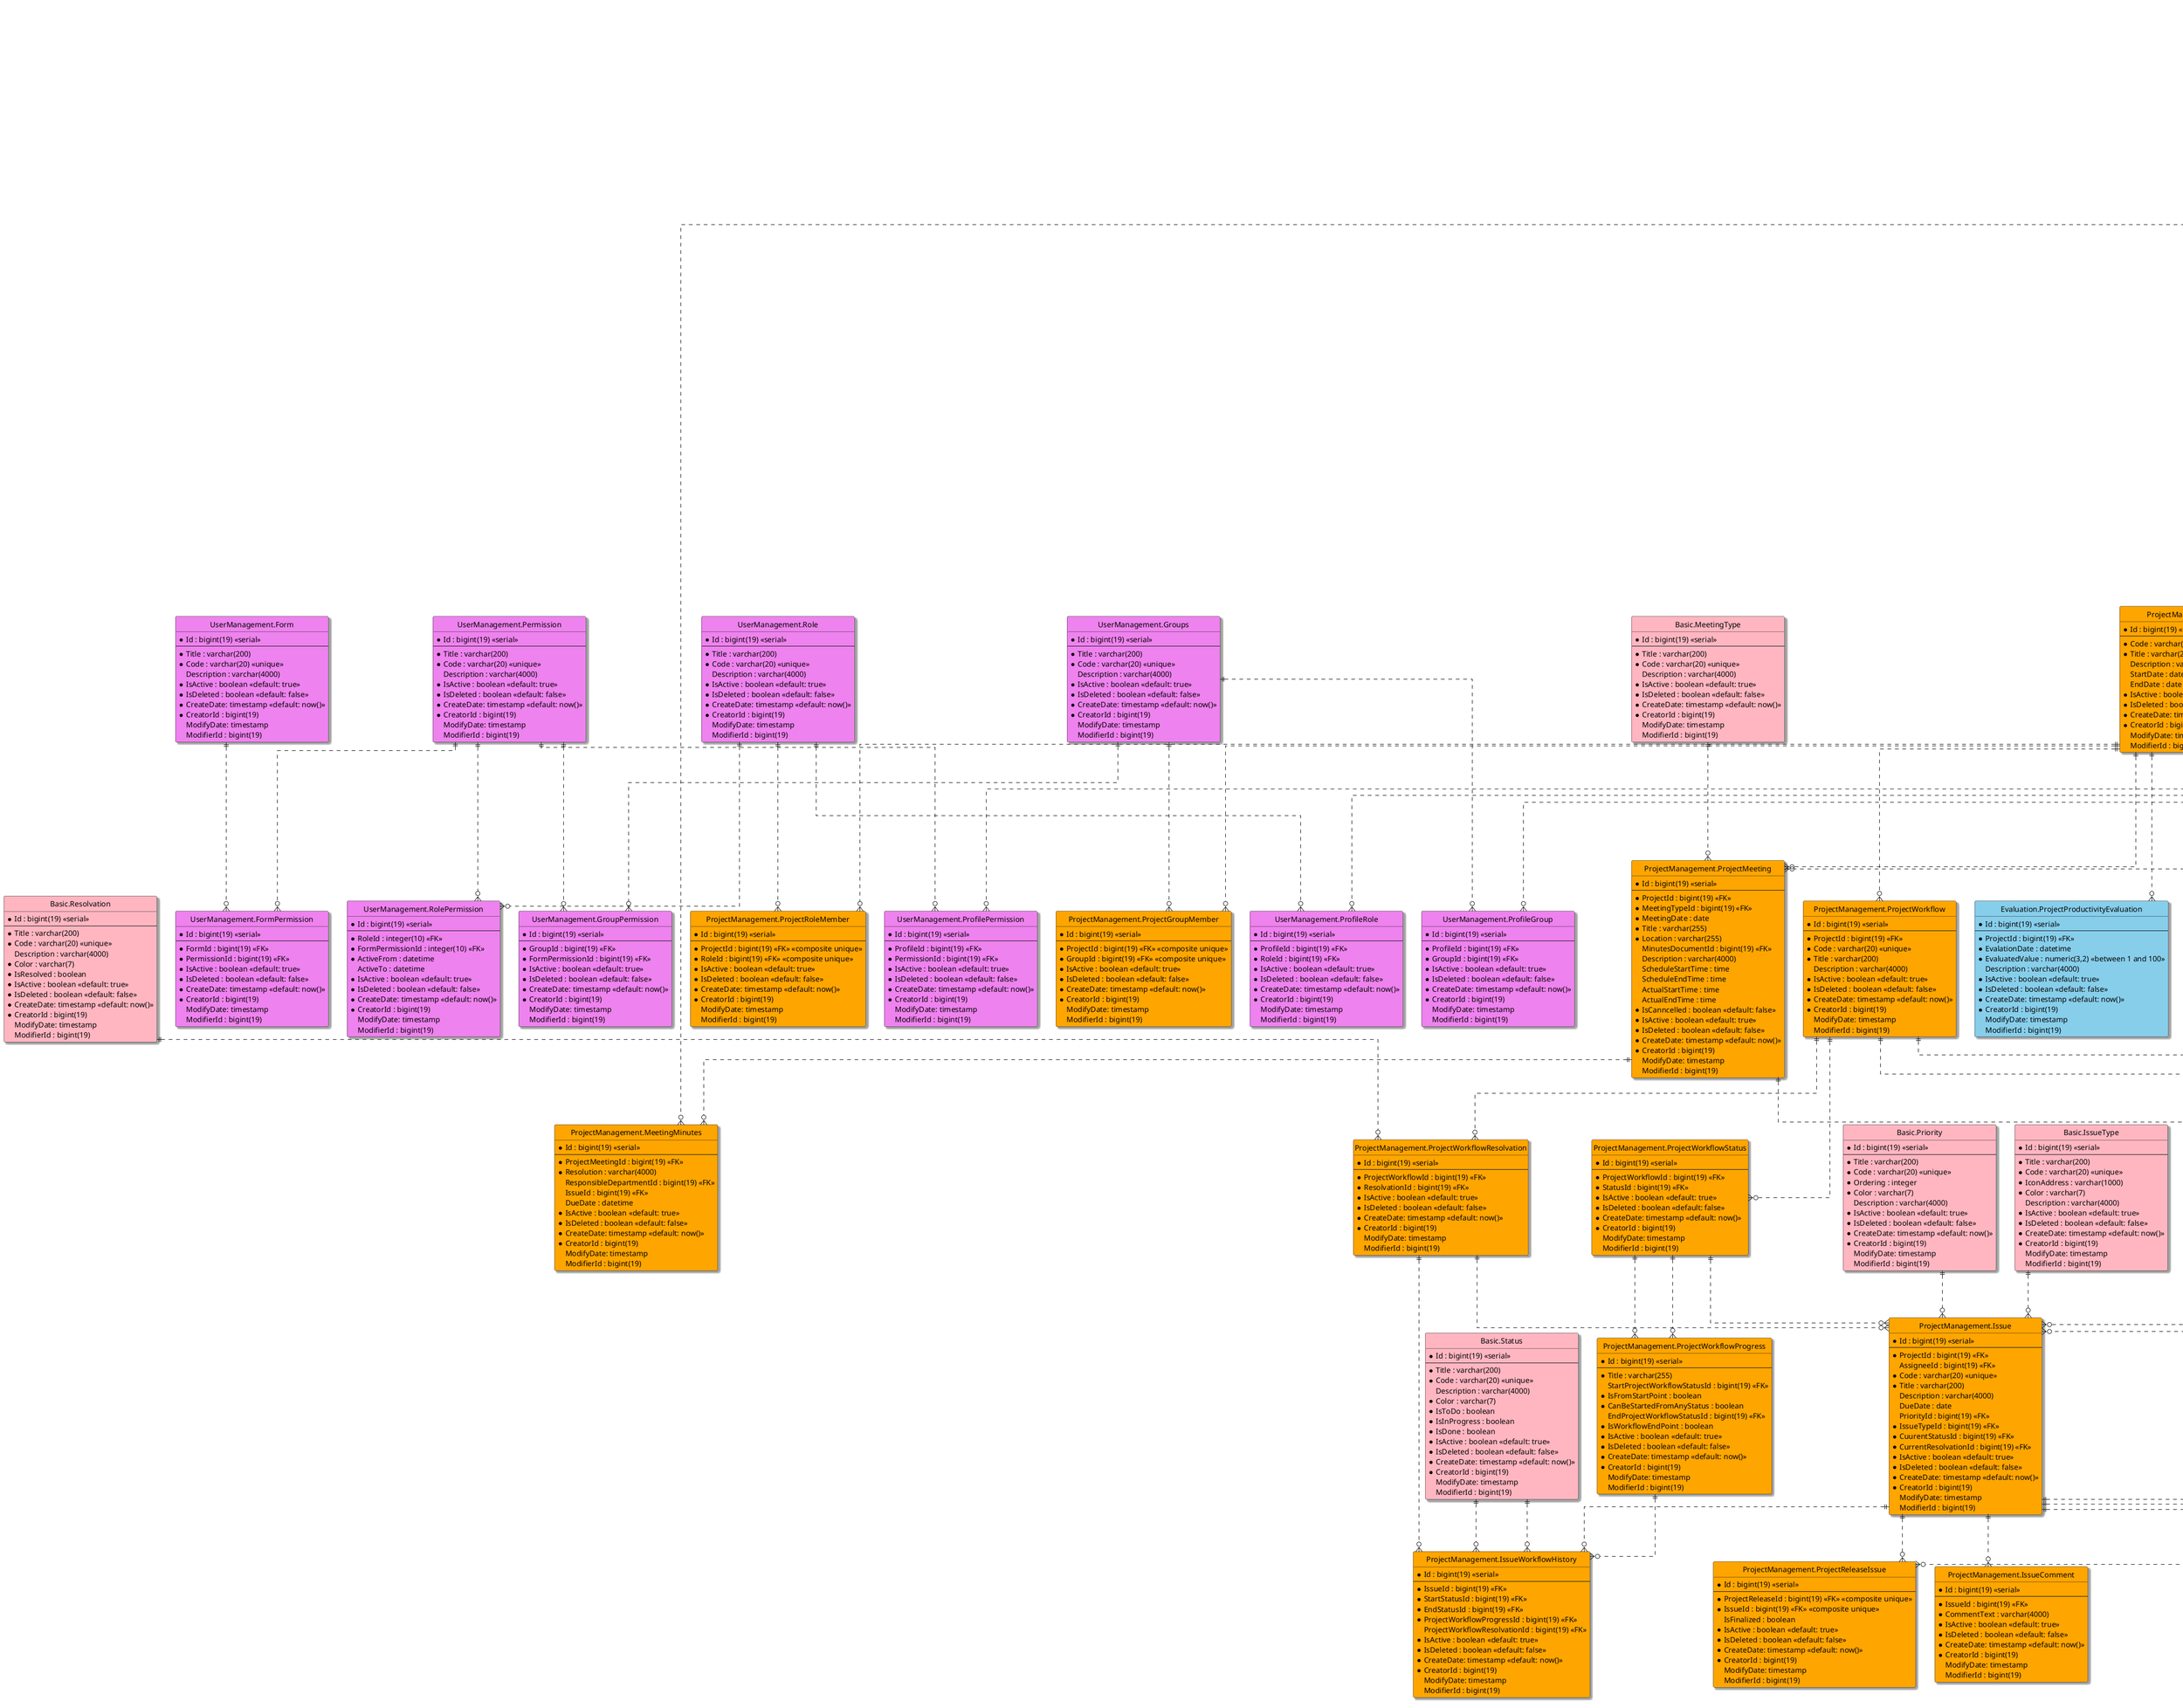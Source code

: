 @startuml
hide circle
skinparam classBackgroundColor #Business
skinparam linetype ortho
skinparam Shadowing True
skinparam TitleFontSize 72pt

title Horizon Research Project (HRP) \n Entity Relationship Diagram \n Version 25.6.10

entity "Basic.EducationLevel" as educationLevel #LightPink{
  *Id : bigint(19) <<serial>>
  --
  *Title : varchar(200)
  *Code : varchar(20) <<unique>>
  Description : varchar(4000)
  *IsActive : boolean <<default: true>>
  *IsDeleted : boolean <<default: false>>
  *CreateDate: timestamp <<default: now()>>
  *CreatorId : bigint(19)
  ModifyDate: timestamp
  ModifierId : bigint(19)
}

entity "Basic.Priority" as priority #LightPink{
  *Id : bigint(19) <<serial>>
  --
  *Title : varchar(200)
  *Code : varchar(20) <<unique>>
  *Ordering : integer
  *Color : varchar(7)
  Description : varchar(4000)
  *IsActive : boolean <<default: true>>
  *IsDeleted : boolean <<default: false>>
  *CreateDate: timestamp <<default: now()>>
  *CreatorId : bigint(19)
  ModifyDate: timestamp
  ModifierId : bigint(19)
}

entity "Basic.IssueType" as issueType #LightPink{
  *Id : bigint(19) <<serial>>
  --
  *Title : varchar(200)
  *Code : varchar(20) <<unique>>
  *IconAddress : varchar(1000)
  *Color : varchar(7)
  Description : varchar(4000)
  *IsActive : boolean <<default: true>>
  *IsDeleted : boolean <<default: false>>
  *CreateDate: timestamp <<default: now()>>
  *CreatorId : bigint(19)
  ModifyDate: timestamp
  ModifierId : bigint(19)
}

entity "Basic.Status" as status #LightPink{
  *Id : bigint(19) <<serial>>
  --
  *Title : varchar(200)
  *Code : varchar(20) <<unique>>
  Description : varchar(4000)
  *Color : varchar(7)
  *IsToDo : boolean
  *IsInProgress : boolean
  *IsDone : boolean
  *IsActive : boolean <<default: true>>
  *IsDeleted : boolean <<default: false>>
  *CreateDate: timestamp <<default: now()>>
  *CreatorId : bigint(19)
  ModifyDate: timestamp
  ModifierId : bigint(19)
}

entity "Basic.Resolvation" as resolvation #LightPink{
  *Id : bigint(19) <<serial>>
  --
  *Title : varchar(200)
  *Code : varchar(20) <<unique>>
  Description : varchar(4000)
  *Color : varchar(7)
  *IsResolved : boolean
  *IsActive : boolean <<default: true>>
  *IsDeleted : boolean <<default: false>>
  *CreateDate: timestamp <<default: now()>>
  *CreatorId : bigint(19)
  ModifyDate: timestamp
  ModifierId : bigint(19)
}

entity "Basic.MeetingType" as meetingType #LightPink{
  *Id : bigint(19) <<serial>>
  --
  *Title : varchar(200)
  *Code : varchar(20) <<unique>>
  Description : varchar(4000)
  *IsActive : boolean <<default: true>>
  *IsDeleted : boolean <<default: false>>
  *CreateDate: timestamp <<default: now()>>
  *CreatorId : bigint(19)
  ModifyDate: timestamp
  ModifierId : bigint(19)
}

entity "Basic.DocumentType" as documentType #LightPink{
  *Id : bigint(19) <<serial>>
  --
  *Title : varchar(200)
  *Code : varchar(20) <<unique>>
  Description : varchar(4000)
  *IsActive : boolean <<default: true>>
  *IsDeleted : boolean <<default: false>>
  *CreateDate: timestamp <<default: now()>>
  *CreatorId : bigint(19)
  ModifyDate: timestamp
  ModifierId : bigint(19)
}

entity "Basic.FileExtension" as fileExtension #LightPink{
  *Id : bigint(19) <<serial>>
  --
  *Title : varchar(200)
  *Code : varchar(20) <<unique>>
  Description : varchar(4000)
  *IsActive : boolean <<default: true>>
  *IsDeleted : boolean <<default: false>>
  *CreateDate: timestamp <<default: now()>>
  *CreatorId : bigint(19)
  ModifyDate: timestamp
  ModifierId : bigint(19)
}

entity "Basic.ContractType" as contractType #LightPink{
  *Id : bigint(19) <<serial>>
  --
  *Title : varchar(200)
  *Code : varchar(20) <<unique>>
  Description : varchar(4000)
  *IsActive : boolean <<default: true>>
  *IsDeleted : boolean <<default: false>>
  *CreateDate: timestamp <<default: now()>>
  *CreatorId : bigint(19)
  ModifyDate: timestamp
  ModifierId : bigint(19)
}

entity "Basic.TestApproval" as testApproval #LightPink{
  *Id : bigint(19) <<serial>>
  --
  *Title : varchar(200)
  *Code : varchar(20) <<unique>>
  *IsApproved : boolean
  *Color : varchar(10)
  Description : varchar(4000)
  *IsActive : boolean <<default: true>>
  *IsDeleted : boolean <<default: false>>
  *CreateDate: timestamp <<default: now()>>
  *CreatorId : bigint(19)
  ModifyDate: timestamp
  ModifierId : bigint(19)
}

entity "Basic.TestComplexityLevel" as testComplexityLevel #LightPink{
  *Id : bigint(19) <<serial>>
  --
  *Title : varchar(200)
  *Code : varchar(20) <<unique>>
  *ValueNumber : float
  Description : varchar(4000)
  *IsActive : boolean <<default: true>>
  *IsDeleted : boolean <<default: false>>
  *CreateDate: timestamp <<default: now()>>
  *CreatorId : bigint(19)
  ModifyDate: timestamp
  ModifierId : bigint(19)
}

entity "Basic.TimeUnit" as timeUnit #LightPink{
  *Id : bigint(19) <<serial>>
  --
  *Title : varchar(200)
  *Code : varchar(20) <<unique>>
  BasedOnMillisecond : bigint(19)
  Description : varchar(4000)
  *IsActive : boolean <<default: true>>
  *IsDeleted : boolean <<default: false>>
  *CreateDate: timestamp <<default: now()>>
  *CreatorId : bigint(19)
  ModifyDate: timestamp
  ModifierId : bigint(19)
}

entity "Basic.Currency" as currency #LightPink{
  *Id : bigint(19) <<serial>>
  --
  *Title : varchar(200)
  *Code : varchar(20) <<unique>>
  *Symbol : varchar(20) <<unique>>
  Description : varchar(4000)
  *IsActive : boolean <<default: true>>
  *IsDeleted : boolean <<default: false>>
  *CreateDate: timestamp <<default: now()>>
  *CreatorId : bigint(19)
  ModifyDate: timestamp
  ModifierId : bigint(19)
}

entity "UserManagement.Role" as role #Violet{
  *Id : bigint(19) <<serial>>
  --
  *Title : varchar(200)
  *Code : varchar(20) <<unique>>
  Description : varchar(4000)
  *IsActive : boolean <<default: true>>
  *IsDeleted : boolean <<default: false>>
  *CreateDate: timestamp <<default: now()>>
  *CreatorId : bigint(19)
  ModifyDate: timestamp
  ModifierId : bigint(19)
}

entity "UserManagement.Groups" as groups #Violet{
  *Id : bigint(19) <<serial>>
  --
  *Title : varchar(200)
  *Code : varchar(20) <<unique>>
  Description : varchar(4000)
  *IsActive : boolean <<default: true>>
  *IsDeleted : boolean <<default: false>>
  *CreateDate: timestamp <<default: now()>>
  *CreatorId : bigint(19)
  ModifyDate: timestamp
  ModifierId : bigint(19)
}

entity "UserManagement.Permission" as permission #Violet{
  *Id : bigint(19) <<serial>>
  --
  *Title : varchar(200)
  *Code : varchar(20) <<unique>>
  Description : varchar(4000)
  *IsActive : boolean <<default: true>>
  *IsDeleted : boolean <<default: false>>
  *CreateDate: timestamp <<default: now()>>
  *CreatorId : bigint(19)
  ModifyDate: timestamp
  ModifierId : bigint(19)
}

entity "UserManagement.Form" as form #Violet{
  *Id : bigint(19) <<serial>>
  --
  *Title : varchar(200)
  *Code : varchar(20) <<unique>>
  Description : varchar(4000)
  *IsActive : boolean <<default: true>>
  *IsDeleted : boolean <<default: false>>
  *CreateDate: timestamp <<default: now()>>
  *CreatorId : bigint(19)
  ModifyDate: timestamp
  ModifierId : bigint(19)
}

entity "UserManagement.FormPermission" as formPermission #Violet{
  *Id : bigint(19) <<serial>>
  --
  *FormId : bigint(19) <<FK>>
  *PermissionId : bigint(19) <<FK>>
  *IsActive : boolean <<default: true>>
  *IsDeleted : boolean <<default: false>>
  *CreateDate: timestamp <<default: now()>>
  *CreatorId : bigint(19)
  ModifyDate: timestamp
  ModifierId : bigint(19)
}

entity "UserManagement.RolePermission" as rolePermission #Violet{
  *Id : bigint(19) <<serial>>
  --
  *RoleId : integer(10) <<FK>>
  *FormPermissionId : integer(10) <<FK>>
  *ActiveFrom : datetime
  ActiveTo : datetime
  *IsActive : boolean <<default: true>>
  *IsDeleted : boolean <<default: false>>
  *CreateDate: timestamp <<default: now()>>
  *CreatorId : bigint(19)
  ModifyDate: timestamp
  ModifierId : bigint(19)
}

entity "UserManagement.GroupPermission" as groupPermission #Violet{
  *Id : bigint(19) <<serial>>
  --
  *GroupId : bigint(19) <<FK>>
  *FormPermissionId : bigint(19) <<FK>>
  *IsActive : boolean <<default: true>>
  *IsDeleted : boolean <<default: false>>
  *CreateDate: timestamp <<default: now()>>
  *CreatorId : bigint(19)
  ModifyDate: timestamp
  ModifierId : bigint(19)
}

entity "UserManagement.ProfilePermission" as profilePermission #Violet{
  *Id : bigint(19) <<serial>>
  --
  *ProfileId : bigint(19) <<FK>>
  *PermissionId : bigint(19) <<FK>>
  *IsActive : boolean <<default: true>>
  *IsDeleted : boolean <<default: false>>
  *CreateDate: timestamp <<default: now()>>
  *CreatorId : bigint(19)
  ModifyDate: timestamp
  ModifierId : bigint(19)
}

entity "UserManagement.Profile" as profile #Violet{
  *Id : bigint(19) <<serial>>
  --
  *FirstName : varchar(200)
  *LastName : varchar(200)
  *Gender : enum <<male, female>>
  *StaffNumber : varchar(20) <<unique>>
  *ActiveFrom : timestamp
  ActiveTo : timestamp
  PositionId : bigint(19) <<FK>>
  Avatar : text
  Birthday : date
  PhoneNumber : varchar(20)
  MobileNumber : varchar(20)
  EmailAddress : varchar(200)
  Address : varchar(1000)
  PostalCode : varchar(20)
  LastLogInDate : timestamp
  LogInCount : integer(10) <<default: 0>>
  WrongLogInCount : integer(10) <<default: 0>>
  *Username : varchar(200) <<unique>>
  *Pass : varchar(255)
  PassSalt : varchar(50)
  *IsActive : boolean <<default: true>>
  *IsDeleted : boolean <<default: false>>
  *CreateDate: timestamp <<default: now()>>
  *CreatorId : bigint(19)
  ModifyDate: timestamp
  ModifierId : bigint(19)
}

entity "UserManagement.ProfileRole" as profileRole #Violet{
  *Id : bigint(19) <<serial>>
  --
  *ProfileId : bigint(19) <<FK>>
  *RoleId : bigint(19) <<FK>>
  *IsActive : boolean <<default: true>>
  *IsDeleted : boolean <<default: false>>
  *CreateDate: timestamp <<default: now()>>
  *CreatorId : bigint(19)
  ModifyDate: timestamp
  ModifierId : bigint(19)
}

entity "UserManagement.ProfileGroup" as profileGroup #Violet{
  *Id : bigint(19) <<serial>>
  --
  *ProfileId : bigint(19) <<FK>>
  *GroupId : bigint(19) <<FK>>
  *IsActive : boolean <<default: true>>
  *IsDeleted : boolean <<default: false>>
  *CreateDate: timestamp <<default: now()>>
  *CreatorId : bigint(19)
  ModifyDate: timestamp
  ModifierId : bigint(19)
}

entity "HumanResource.Department" as department #Lavender{
  *Id : integer(10) <<serial>>
  --
  *Title : varchar(50)
  *Code : varchar(20) <<unique>>
  ParentId : integer(20) <<FK>>
  Description : varchar(4000)
  *IsActive : boolean <<default: true>>
  *IsDeleted : boolean <<default: false>>
  *CreateDate: timestamp <<default: now()>>
  *CreatorId : bigint(19)
  ModifyDate: timestamp
  ModifierId : bigint(19)
}

entity "HumanResource.Position" as position #Lavender{
  *Id : integer(10) <<serial>>
  --
  *Title : varchar(50)
  *Code : varchar(20) <<unique>>
  *DepartmentId : bigint(19) <<FK>>
  ParentId : bigint(19) <<FK>>
  Description : varchar(4000)
  *IsActive : boolean <<default: true>>
  *IsDeleted : boolean <<default: false>>
  *CreateDate: timestamp <<default: now()>>
  *CreatorId : bigint(19)
  ModifyDate: timestamp
  ModifierId : bigint(19)
}

entity "HumanResource.ProfileEducation" as profileEducation #Lavender{
  *Id : bigint(19) <<serial>>
  --
  *ProfileId : bigint(19) <<FK>>
  *EducatioLevelId : bigint(19) <<FK>>
  DocumentId : bigint(19) <<FK>>
  *Title : varchar(255)
  CollegeName : varchar(255)
  StartDate : date
  EndDate : date
  Description : varchar(4000)
  *IsActive : boolean <<default: true>>
  *IsDeleted : boolean <<default: false>>
  *CreateDate: timestamp <<default: now()>>
  *CreatorId : bigint(19)
  ModifyDate: timestamp
  ModifierId : bigint(19)
}

entity "HumanResource.ProfileJobExperience" as profileJobExperience #Lavender{
  *Id : bigint(19) <<serial>>
  --
  *ProfileId : bigint(19) <<FK>>
  *JobTitle : varchar(200)
  *CompanyName : varchar(200)
  StartDate : date
  EndDate : date
  Description : varchar(4000)
  *IsActive : boolean <<default: true>>
  *IsDeleted : boolean <<default: false>>
  *CreateDate: timestamp <<default: now()>>
  *CreatorId : bigint(19)
  ModifyDate: timestamp
  ModifierId : bigint(19)
}

entity "HumanResource.ProfileCertificate" as profileCertificate #Lavender{
  *Id : bigint(19) <<serial>>
  --
  *ProfileId : bigint(19) <<FK>>
  *Title : varchar(200)
  *InstituteName : varchar(200)
  StartDate : date
  EndDate : date
  HasCertificate : boolean
  Description : varchar(4000)
  *IsActive : boolean <<default: true>>
  *IsDeleted : boolean <<default: false>>
  *CreateDate: timestamp <<default: now()>>
  *CreatorId : bigint(19)
  ModifyDate: timestamp
  ModifierId : bigint(19)
}

entity "HumanResource.WorkingTimeTable" as workingTimeTable #Lavender{ 
  *Id : bigint(19) <<serial>>
  --
  *WorkingDay : enum <<Monday, Tuesday, Wednesday, Thursday, Friday, Saturday, Sunday>>
  *StartTime : time
  *EndTime : time
  FloatingStartTime : time
  Description : varchar(4000)
  *IsActive : boolean <<default: true>>
  *IsDeleted : boolean <<default: false>>
  *CreateDate: timestamp <<default: now()>>
  *CreatorId : bigint(19)
  ModifyDate: timestamp
  ModifierId : bigint(19)
}

entity "HumanResource.Holidaies" as holidaies #Lavender{
  *Id : bigint(19) <<serial>>
  --
  HolidayDate : date <<unique>> 
  Description : varchar(4000)
  *IsActive : boolean <<default: true>>
  *IsDeleted : boolean <<default: false>>
  *CreateDate: timestamp <<default: now()>>
  *CreatorId : bigint(19)
  ModifyDate: timestamp
  ModifierId : bigint(19)
}

entity "HumanResource.Attendance" as attendance #Lavender{
  *Id : bigint(19) <<serial>>
  --
  *ProfileId : bigint(19) <<FK>>
  *WorkingDate : date
  *EnteranceType : enum <<enter, exit>>
  *EnternaceTime : time
  *IsActive : boolean <<default: true>>
  *IsDeleted : boolean <<default: false>>
  *CreateDate: timestamp <<default: now()>>
  *CreatorId : bigint(19)
  ModifyDate: timestamp
  ModifierId : bigint(19)
}

entity "HumanResource.Leave" as leave #Lavender{
  *Id : bigint(19) <<serial>>
  --
  *ProfileId : bigint(19) <<FK>>
  LeaveType : enum <<fulltime, parttime>>
  *LeavingStartDate : date
  LeavingEndDate : date
  *LeavingStartTime : time
  *LeavingEndTime : time
  Description : varchar(4000)
  *IsActive : boolean <<default: true>>
  *IsDeleted : boolean <<default: false>>
  *CreateDate: timestamp <<default: now()>>
  *CreatorId : bigint(19)
  ModifyDate: timestamp
  ModifierId : bigint(19)
}

entity "HumanResource.WorkMission" as workMission #Lavender{
  *Id : bigint(19) <<serial>>
  --
  *ProfileId : bigint(19) <<FK>>
  *MissionStartDate : date
  MissionEndDate : date
  *MissionStartTime : time
  *MissionEndTime : time
  MissionLocation : varchar(255)
  Description : varchar(4000)
  *IsActive : boolean <<default: true>>
  *IsDeleted : boolean <<default: false>>
  *CreateDate: timestamp <<default: now()>>
  *CreatorId : bigint(19)
  ModifyDate: timestamp
  ModifierId : bigint(19)
}

entity "DocumentManagement.Document" as document #Gold{
  *Id : bigint(19) <<serial>>
  --
  *TableName : varchar(255)
  *TableId : bigint(19)
  *DocumentTypeId : bigint(19) <<FK>>
  *FileExtensionId : bigint(19) <<FK>>
  *FileAddress: varchar(4000)
  *IsActive : boolean <<default: true>>
  *IsDeleted : boolean <<default: false>>
  *CreateDate: timestamp <<default: now()>>
  *CreatorId : bigint(19)
  ModifyDate: timestamp
  ModifierId : bigint(19)
}

entity "DocumentManagement.ProjectWorkflowDocumentType" as projectWorkflowDocumentType #Gold{
  *Id : bigint(19) <<serial>>
  --
  *DocumentTypeId : bigint(19) <<FK>> <<composite unique>>
  *ProjectWorkflowId : bigint(19) <<FK>> <<composite unique>>
  *IsActive : boolean <<default: true>>
  *IsDeleted : boolean <<default: false>>
  *CreateDate: timestamp <<default: now()>>
  *CreatorId : bigint(19)
  ModifyDate: timestamp
  ModifierId : bigint(19)
}

entity "ProjectManagement.Project" as project #Orange{
  *Id : bigint(19) <<serial>>
  --
  *Code : varchar(20) <<unique>>
  *Title : varchar(200)
  Description : varchar(4000)
  StartDate : date
  EndDate : date
  *IsActive : boolean <<default: true>>
  *IsDeleted : boolean <<default: false>>
  *CreateDate: timestamp <<default: now()>>
  *CreatorId : bigint(19)
  ModifyDate: timestamp
  ModifierId : bigint(19)
}

entity "ProjectManagement.ProjectProfileMember" as projectProfileMember #Orange{
  *Id : bigint(19) <<serial>>
  --
  *ProjectId : bigint(19) <<FK>> <<composite unique>>
  *ProfileId : bigint(19) <<FK>> <<composite unique>>
  *IsProjectManager : boolean
  *IsActive : boolean <<default: true>>
  *IsDeleted : boolean <<default: false>>
  *CreateDate: timestamp <<default: now()>>
  *CreatorId : bigint(19)
  ModifyDate: timestamp
  ModifierId : bigint(19)
}

entity "ProjectManagement.ProjectGroupMember" as projectGroupMember #Orange{
  *Id : bigint(19) <<serial>>
  --
  *ProjectId : bigint(19) <<FK>> <<composite unique>>
  *GroupId : bigint(19) <<FK>> <<composite unique>>
  *IsActive : boolean <<default: true>>
  *IsDeleted : boolean <<default: false>>
  *CreateDate: timestamp <<default: now()>>
  *CreatorId : bigint(19)
  ModifyDate: timestamp
  ModifierId : bigint(19)
}

entity "ProjectManagement.ProjectRoleMember" as projectRoleMember #Orange{
  *Id : bigint(19) <<serial>>
  --
  *ProjectId : bigint(19) <<FK>> <<composite unique>>
  *RoleId : bigint(19) <<FK>> <<composite unique>>
  *IsActive : boolean <<default: true>>
  *IsDeleted : boolean <<default: false>>
  *CreateDate: timestamp <<default: now()>>
  *CreatorId : bigint(19)
  ModifyDate: timestamp
  ModifierId : bigint(19)
}

entity "ProjectManagement.ProjectDepartmentMember" as projectDepartmentMember #Orange{
  *Id : bigint(19) <<serial>>
  --
  *ProjectId : bigint(19) <<FK>> <<composite unique>>
  *DepartmentId : bigint(19) <<FK>> <<composite unique>>
  *IsActive : boolean <<default: true>>
  *IsDeleted : boolean <<default: false>>
  *CreateDate: timestamp <<default: now()>>
  *CreatorId : bigint(19)
  ModifyDate: timestamp
  ModifierId : bigint(19)
}

entity "ProjectManagement.ProjectWorkflow" as projectWorkflow #Orange{
  *Id : bigint(19) <<serial>>
  --
  *ProjectId : bigint(19) <<FK>>
  *Code : varchar(20) <<unique>>
  *Title : varchar(200)
  Description : varchar(4000)
  *IsActive : boolean <<default: true>>
  *IsDeleted : boolean <<default: false>>
  *CreateDate: timestamp <<default: now()>>
  *CreatorId : bigint(19)
  ModifyDate: timestamp
  ModifierId : bigint(19)
}

entity "ProjectManagement.ProjectWorkflowStatus" as projectWorkflowStatus #Orange{
  *Id : bigint(19) <<serial>>
  --
  *ProjectWorkflowId : bigint(19) <<FK>>
  *StatusId : bigint(19) <<FK>>
  *IsActive : boolean <<default: true>>
  *IsDeleted : boolean <<default: false>>
  *CreateDate: timestamp <<default: now()>>
  *CreatorId : bigint(19)
  ModifyDate: timestamp
  ModifierId : bigint(19)
}

entity "ProjectManagement.ProjectWorkflowResolvation" as projectWorkflowResolvation #Orange{
  *Id : bigint(19) <<serial>>
  --
  *ProjectWorkflowId : bigint(19) <<FK>>
  *ResolvationId : bigint(19) <<FK>>
  *IsActive : boolean <<default: true>>
  *IsDeleted : boolean <<default: false>>
  *CreateDate: timestamp <<default: now()>>
  *CreatorId : bigint(19)
  ModifyDate: timestamp
  ModifierId : bigint(19)
}

entity "ProjectManagement.ProjectWorkflowProgress" as projectWorkflowProgress #Orange{
  *Id : bigint(19) <<serial>>
  --
  *Title : varchar(255)
  StartProjectWorkflowStatusId : bigint(19) <<FK>>
  *IsFromStartPoint : boolean
  *CanBeStartedFromAnyStatus : boolean
  EndProjectWorkflowStatusId : bigint(19) <<FK>>
  *IsWorkflowEndPoint : boolean
  *IsActive : boolean <<default: true>>
  *IsDeleted : boolean <<default: false>>
  *CreateDate: timestamp <<default: now()>>
  *CreatorId : bigint(19)
  ModifyDate: timestamp
  ModifierId : bigint(19)
}

entity "ProjectManagement.Issue" as issue #Orange{
  *Id : bigint(19) <<serial>>
  --
  *ProjectId : bigint(19) <<FK>>
  AssigneeId : bigint(19) <<FK>>
  *Code : varchar(20) <<unique>>
  *Title : varchar(200)
  Description : varchar(4000)
  DueDate : date
  PriorityId : bigint(19) <<FK>>
  *IssueTypeId : bigint(19) <<FK>>
  *CuurentStatusId : bigint(19) <<FK>>
  *CurrentResolvationId : bigint(19) <<FK>>
  *IsActive : boolean <<default: true>>
  *IsDeleted : boolean <<default: false>>
  *CreateDate: timestamp <<default: now()>>
  *CreatorId : bigint(19)
  ModifyDate: timestamp
  ModifierId : bigint(19)
}

entity "ProjectManagement.IssueComment" as issueComment #Orange{
  *Id : bigint(19) <<serial>>
  --
  *IssueId : bigint(19) <<FK>>
  *CommentText : varchar(4000)
  *IsActive : boolean <<default: true>>
  *IsDeleted : boolean <<default: false>>
  *CreateDate: timestamp <<default: now()>>
  *CreatorId : bigint(19)
  ModifyDate: timestamp
  ModifierId : bigint(19)
}

entity "ProjectManagement.IssueAttachment" as issueAttachment #Orange{
  *Id : bigint(19) <<serial>>
  --
  *IssueId : bigint(19) <<FK>> <<composite unique>>
  *DocumentId : bigint(19) <<FK>> <<composite unique>>
  *IsActive : boolean <<default: true>>
  *IsDeleted : boolean <<default: false>>
  *CreateDate: timestamp <<default: now()>>
  *CreatorId : bigint(19)
  ModifyDate: timestamp
  ModifierId : bigint(19)
}

entity "ProjectManagement.ProjectRelease" as release #Orange{
  *Id : bigint(19) <<serial>>
  --
  *ProjectId : bigint(19) <<FK>>
  *VersionNumber : varchar(20) <<unique>>
  ReleaseDate : date
  Description : varchar(4000)
  *IsActive : boolean <<default: true>>
  *IsDeleted : boolean <<default: false>>
  *CreateDate: timestamp <<default: now()>>
  *CreatorId : bigint(19)
  ModifyDate: timestamp
  ModifierId : bigint(19)
}

entity "ProjectManagement.ProjectReleaseIssue" as releaseIssue #Orange{
  *Id : bigint(19) <<serial>>
  --
  *ProjectReleaseId : bigint(19) <<FK>> <<composite unique>>
  *IssueId : bigint(19) <<FK>> <<composite unique>>
  IsFinalized : boolean
  *IsActive : boolean <<default: true>>
  *IsDeleted : boolean <<default: false>>
  *CreateDate: timestamp <<default: now()>>
  *CreatorId : bigint(19)
  ModifyDate: timestamp
  ModifierId : bigint(19)
}

entity "ProjectManagement.WorkLog" as workLog #Orange{
  *Id : bigint(19) <<serial>>
  --
  *IssueId : bigint(19) <<FK>>
  *LogDate : date
  *StartWorkTime : time
  *WorkingDuration : float 
  *TimeUnitId : bigint(19) <<FK>>
  Description : varchar(4000)
  *IsActive : boolean <<default: true>>
  *IsDeleted : boolean <<default: false>>
  *CreateDate: timestamp <<default: now()>>
  *CreatorId : bigint(19)
  ModifyDate: timestamp
  ModifierId : bigint(19)
}

entity "DocumentManagement.WorkflowEligibleFileExtension" as workflowEligibleFileExtension #Gold{
  *Id : bigint(19) <<serial>>
  --
  *WorkflowId : bigint(19) <<FK>> <<composite unique>>
  *FileExtensionId : bigint(19) <<FK>> <<composite unique>>
  *MaxFileSizeForUpload : integer <<default: 5242880>>
  *IsActive : boolean <<default: true>>
  *IsDeleted : boolean <<default: false>>
  *CreateDate: timestamp <<default: now()>>
  *CreatorId : bigint(19)
  ModifyDate: timestamp
  ModifierId : bigint(19)
}

entity "ProjectManagement.IssueWorkflowHistory" as issueWorkflowHistory #Orange{
  *Id : bigint(19) <<serial>>
  --
  *IssueId : bigint(19) <<FK>>
  *StartStatusId : bigint(19) <<FK>>
  *EndStatusId : bigint(19) <<FK>>
  *ProjectWorkflowProgressId : bigint(19) <<FK>>
  ProjectWorkflowResolvationId : bigint(19) <<FK>>
  *IsActive : boolean <<default: true>>
  *IsDeleted : boolean <<default: false>>
  *CreateDate: timestamp <<default: now()>>
  *CreatorId : bigint(19)
  ModifyDate: timestamp
  ModifierId : bigint(19)
}

entity "ProjectManagement.ProjectMeeting" as projectMeeting #Orange{
  *Id : bigint(19) <<serial>>
  --
  *ProjectId : bigint(19) <<FK>>
  *MeetingTypeId : bigint(19) <<FK>>
  *MeetingDate : date
  *Title : varchar(255)
  *Location : varchar(255)
  MinutesDocumentId : bigint(19) <<FK>>
  Description : varchar(4000)
  ScheduleStartTime : time
  ScheduleEndTime : time
  ActualStartTime : time
  ActualEndTime : time
  *IsCanncelled : boolean <<default: false>>
  *IsActive : boolean <<default: true>>
  *IsDeleted : boolean <<default: false>>
  *CreateDate: timestamp <<default: now()>>
  *CreatorId : bigint(19)
  ModifyDate: timestamp
  ModifierId : bigint(19)
}

entity "ProjectManagement.MeetingInvitees" as meetingInvitees #Orange{
  *Id : bigint(19) <<serial>>
  --
  *ProjectMeetingId : bigint(19) <<FK>>
  *IsFromInsideCompnay : boolean
  ProfileId : bigint(19) <<FK>>
  InviteeFullName : varchar(255)
	InviteeCompanyName : varchar(255)
  IsAttanded : boolean
  *IsActive : boolean <<default: true>>
  *IsDeleted : boolean <<default: false>>
  *CreateDate: timestamp <<default: now()>>
  *CreatorId : bigint(19)
  ModifyDate: timestamp
  ModifierId : bigint(19)
}

entity "ProjectManagement.MeetingMinutes" as meetingMinutes #Orange{
  *Id : bigint(19) <<serial>>
  --
  *ProjectMeetingId : bigint(19) <<FK>>
  *Resolution : varchar(4000)
  ResponsibleDepartmentId : bigint(19) <<FK>>
  IssueId : bigint(19) <<FK>>
  DueDate : datetime
  *IsActive : boolean <<default: true>>
  *IsDeleted : boolean <<default: false>>
  *CreateDate: timestamp <<default: now()>>
  *CreatorId : bigint(19)
  ModifyDate: timestamp
  ModifierId : bigint(19)
}

entity "Finance.StaffContract" as staffContract #Salmon{
  *Id : bigint(19) <<serial>>
  --
  *ProfileId : bigint(19) <<FK>>
  *ContractTypeId : bigint(19) <<FK>>
  *StartDate : date
  *EndDate : date
  *Title : varchar(200)
  Description : varchar(4000)
  AutoRenewal : boolean
  *IsActive : boolean <<default: true>>
  *IsDeleted : boolean <<default: false>>
  *CreateDate: timestamp <<default: now()>>
  *CreatorId : bigint(19)
  ModifyDate: timestamp
  ModifierId : bigint(19)
}

entity "Finance.ContractSalaryItem" as contractSalaryItem #Salmon{
  *Id : bigint(19) <<serial>>
  --
  *StaffContractId : bigint(19) <<FK>>
  *Title : varchar(200)
  *Amount : numeric(22,2)
  *CurrencyId : bigint(19) <<FK>>
  Description : varchar(4000)
  *CalculationTimeUnitId : bigint(19) <<FK>>
  *IsActive : boolean <<default: true>>
  *IsDeleted : boolean <<default: false>>
  *CreateDate: timestamp <<default: now()>>
  *CreatorId : bigint(19)
  ModifyDate: timestamp
  ModifierId : bigint(19)
}

entity "Finance.ContractDeductionItem" as contractDeductionItem #Salmon{
  *Id : bigint(19) <<serial>>
  --
  *StaffContractId : bigint(19) <<FK>>
  *Title : varchar(200)
  *CalculationType : enum <<percentage, fixedAmount>>
  DeductionPercentage : numeric(3,2) <<from 0 until 100>>
  FixedAmount : numeric(22,2)
  FixedAmountCurrencyId : bigint(19) <<FK>>
  Description : varchar(4000)
  *CalculationTimeUnitId : bigint(19) <<FK>>
  *IsActive : boolean <<default: true>>
  *IsDeleted : boolean <<default: false>>
  *CreateDate: timestamp <<default: now()>>
  *CreatorId : bigint(19)
  ModifyDate: timestamp
  ModifierId : bigint(19)
}

entity "Finance.Supplier" as supplier #Salmon{
  *Id : bigint(19) <<serial>>
  --
  *Title : varchar(255)
  Description : varchar(4000)
  Address : varchar(4000)
  PhoneNumber : varchar(20)
  MobileNumber : varchar(20)
  Email : varchar(100)
  PostalCode : varchar(20)
  *IsActive : boolean <<default: true>>
  *IsDeleted : boolean <<default: false>>
  *CreateDate: timestamp <<default: now()>>
  *CreatorId : bigint(19)
  ModifyDate: timestamp
  ModifierId : bigint(19)
}

entity "Finance.CostReceipt" as costReceipt #Salmon{
  *Id : bigint(19) <<serial>>
  --
  *SupplierId : bigint(19) <<FK>>
  *DocumentId : bigint(19) <<FK>>
  *ReceiptDate : date
  *TotalAmount : numeric(22,2)
  *CurrencyId : bigint(19) <<FK>>
  Description : varchar(4000)
  *IsActive : boolean <<default: true>>
  *IsDeleted : boolean <<default: false>>
  *CreateDate: timestamp <<default: now()>>
  *CreatorId : bigint(19)
  ModifyDate: timestamp
  ModifierId : bigint(19)
}

entity "Finance.CostReceiptItem" as costReceiptItem #Salmon{
  *Id : bigint(19) <<serial>>
  --
  *CostReceiptId : bigint(19) <<FK>>
  *ItemTitle : varchar(255)
  *UnitAmount : numeric(22,2)
  *CurrencyId : bigint(19) <<FK>>
  *Quantity : float
  Description : varchar(4000)
  *IsActive : boolean <<default: true>>
  *IsDeleted : boolean <<default: false>>
  *CreateDate: timestamp <<default: now()>>
  *CreatorId : bigint(19)
  ModifyDate: timestamp
  ModifierId : bigint(19)
}

entity "Finance.ProjectDirectCostItem" as projectDirectCostItem #Salmon{
  *Id : bigint(19) <<serial>>
  --
  *ProjectId : bigint(19) <<FK>>
  *CostReceiptItemId : bigint(19) <<FK>>
  Description : varchar(4000)
  *IsActive : boolean <<default: true>>
  *IsDeleted : boolean <<default: false>>
  *CreateDate: timestamp <<default: now()>>
  *CreatorId : bigint(19)
  ModifyDate: timestamp
  ModifierId : bigint(19)
}

entity "Finance.CostPaymentReceipt" as costPaymentReceipt #Salmon{
  *Id : bigint(19) <<serial>>
  --
  *CostReceiptId : bigint(19) <<FK>>
  *DocumentId : bigint(19) <<FK>>
  *Amount : numeric(22,2)
  *CurrencyId : bigint(19) <<FK>>
  *PaymentDate : date
  Description : varchar(4000)
  *IsActive : boolean <<default: true>>
  *IsDeleted : boolean <<default: false>>
  *CreateDate: timestamp <<default: now()>>
  *CreatorId : bigint(19)
  ModifyDate: timestamp
  ModifierId : bigint(19)
}

entity "Finance.SalaryPaymentReceipt" as salaryPaymentReceipt #Salmon{
  *Id : bigint(19) <<serial>>
  --
  *StaffContractId : bigint(19) <<FK>>
  *DocumentId : bigint(19) <<FK>>
  *Amount : numeric(22,2)
  *CurrencyId : bigint(19) <<FK>>
  *PaymentDate : date
  Description : varchar(4000)
  *IsActive : boolean <<default: true>>
  *IsDeleted : boolean <<default: false>>
  *CreateDate: timestamp <<default: now()>>
  *CreatorId : bigint(19)
  ModifyDate: timestamp
  ModifierId : bigint(19)
}

entity "Finance.StaffAdditionalPaymentReceipt" as staffAdditionalPaymentReceipt #Salmon{
  *Id : bigint(19) <<serial>>
  --
  *ProfileId : bigint(19) <<FK>>
  *DocumentId : bigint(19) <<FK>>
  *Amount : numeric(22,2)
  *CurrencyId : bigint(19) <<FK>>
  *PaymentDate : date
  Description : varchar(4000)
  *IsActive : boolean <<default: true>>
  *IsDeleted : boolean <<default: false>>
  *CreateDate: timestamp <<default: now()>>
  *CreatorId : bigint(19)
  ModifyDate: timestamp
  ModifierId : bigint(19)
}

entity "Finance.Customer" as customer #Salmon{
  *Id : bigint(19) <<serial>>
  --
  *Title : varchar(255)
  Description : varchar(4000)
  Address : varchar(4000)
  PhoneNumber : varchar(20)
  MobileNumber : varchar(20)
  Email : varchar(100)
  PostalCode : varchar(20)
  *IsActive : boolean <<default: true>>
  *IsDeleted : boolean <<default: false>>
  *CreateDate: timestamp <<default: now()>>
  *CreatorId : bigint(19)
  ModifyDate: timestamp
  ModifierId : bigint(19)
}

entity "Finance.Contract" as contract #Salmon{
  *Id : bigint(19) <<serial>>
  --
  *CustomerId : bigint(19) <<FK>>
  *ProjectId : bigint(19) <<FK>>
  StartDate : date
  ScheduledEndDate : date
  RealEndDate : date
  IsDevelopmentContract : boolean
  IsSupportContract : boolean
  *TotalAmount : numeric(22,2)
  *CurrencyId : bigint(19) <<FK>>
  Description : varchar(4000)
  *IsActive : boolean <<default: true>>
  *IsDeleted : boolean <<default: false>>
  *CreateDate: timestamp <<default: now()>>
  *CreatorId : bigint(19)
  ModifyDate: timestamp
  ModifierId : bigint(19)
}

entity "Finance.ContractPaymentSchedule" as contractPaymentSchedule #Salmon{
  *Id : bigint(19) <<serial>>
  --
  *ContractId : bigint(19) <<FK>>
  *PaymentTitle : varchar(255)
  ProjectReleaseId : bigint(19) <<FK>>
  ScheduledPaymentDate : date
  *Amount : numeric(22,2)
  *CurrencyId : bigint(19) <<FK>>
  Description : varchar(4000)
  *IsActive : boolean <<default: true>>
  *IsDeleted : boolean <<default: false>>
  *CreateDate: timestamp <<default: now()>>
  *CreatorId : bigint(19)
  ModifyDate: timestamp
  ModifierId : bigint(19)
}

entity "Finance.ContractPaymentReceipt" as contractPaymentReceipt #Salmon{
  *Id : bigint(19) <<serial>>
  --
  *ContractPaymentScheduleId : bigint(19) <<FK>>
  PaymentDate : date
  ReceiptDocumentId : bigint(19) <<FK>>
  *Amount : numeric(22,2)
  *CurrencyId : bigint(19) <<FK>>
  Description : varchar(4000)
  *IsActive : boolean <<default: true>>
  *IsDeleted : boolean <<default: false>>
  *CreateDate: timestamp <<default: now()>>
  *CreatorId : bigint(19)
  ModifyDate: timestamp
  ModifierId : bigint(19)
}

entity "QualityControl.TestScenario" as testScenario #Silver{
  *Id : bigint(19) <<serial>>
  --
  *Code : varchar(20) <<unique>>
  *Title : varchar(255)
  TestComplexityLevelId : bigint(19) <<FK>>
  UsersAndRoles : varchar(4000)
  Steps : varchar(4000)
  Description : varchar(4000)
  *IsActive : boolean <<default: true>>
  *IsDeleted : boolean <<default: false>>
  *CreateDate: timestamp <<default: now()>>
  *CreatorId : bigint(19)
  ModifyDate: timestamp
  ModifierId : bigint(19)
}

entity "QualityControl.PrerequisiteTestScenario" as prerequisiteTestScenario #Silver{
  *Id : bigint(19) <<serial>>
  --
  *TestScenarioId : bigint(19) <<FK>>
  *PrerequisiteTestScenarioId : bigint(19) <<FK>>
  *IsActive : boolean <<default: true>>
  *IsDeleted : boolean <<default: false>>
  *CreateDate: timestamp <<default: now()>>
  *CreatorId : bigint(19)
  ModifyDate: timestamp
  ModifierId : bigint(19)
}

entity "QualityControl.TestPlan" as testPlan #Silver{
  *Id : bigint(19) <<serial>>
  --
  *Code : varchar(20) <<unique>>
  *Title : varchar(255)
  PlanDate : date
  ReleaseId : bigint(19) <<FK>>
  Description : varchar(4000)
  *IsActive : boolean <<default: true>>
  *IsDeleted : boolean <<default: false>>
  *CreateDate: timestamp <<default: now()>>
  *CreatorId : bigint(19)
  ModifyDate: timestamp
  ModifierId : bigint(19)
}

entity "QualityControl.TestPlanScenario" as testPlanScenario #Silver{
  *Id : bigint(19) <<serial>>
  --
  *TestScenarioId : bigint(19) <<FK>> <<composite unique>>
  *TestPlanId : bigint(19) <<FK>> <<composite unique>>
  *Ordering : float <<composite unique>>
  *IsActive : boolean <<default: true>>
  *IsDeleted : boolean <<default: false>>
  *CreateDate: timestamp <<default: now()>>
  *CreatorId : bigint(19)
  ModifyDate: timestamp
  ModifierId : bigint(19)
}

entity "QualityControl.TestPlanScenarioIssueCoverage" as testPlanScenarioIssueCoverage #Silver{
  *Id : bigint(19) <<serial>>
  --
  *TestPlanScenarioId : bigint(19) <<FK>> <<composite unique>>
  *IssueId : bigint(19) <<FK>> <<composite unique>>
  *IsActive : boolean <<default: true>>
  *IsDeleted : boolean <<default: false>>
  *CreateDate: timestamp <<default: now()>>
  *CreatorId : bigint(19)
  ModifyDate: timestamp
  ModifierId : bigint(19)
}

entity "QualityControl.TestResult" as testResult #Silver{
  *Id : bigint(19) <<serial>>
  --
  TestDate : date
  TestPlanId : bigint(19) <<FK>>
  Description : varchar(4000)
  *IsActive : boolean <<default: true>>
  *IsDeleted : boolean <<default: false>>
  *CreateDate: timestamp <<default: now()>>
  *CreatorId : bigint(19)
  ModifyDate: timestamp
  ModifierId : bigint(19)
}

entity "QualityControl.TestResultDetail" as testResultDetail #Silver{
  *Id : bigint(19) <<serial>>
  --
  TestPlanScenarioId : bigint(19) <<FK>>
  *TestApprovalId : bigint(19) <<FK>>
  Description : varchar(4000)
  *IsActive : boolean <<default: true>>
  *IsDeleted : boolean <<default: false>>
  *CreateDate: timestamp <<default: now()>>
  *CreatorId : bigint(19)
  ModifyDate: timestamp
  ModifierId : bigint(19)
}

entity "Evaluation.Questionnaire" as questionnaire #SkyBlue{
  *Id : bigint(19) <<serial>>
  --
  *Title : varchar(200)
  *TotalScore : integer
  *AcceptableScore : integer
  *WarningScore : integer
  *DisasterScore : integer
  Description : varchar(4000)
  *IsActive : boolean <<default: true>>
  *IsDeleted : boolean <<default: false>>
  *CreateDate: timestamp <<default: now()>>
  *CreatorId : bigint(19)
  ModifyDate: timestamp
  ModifierId : bigint(19)
}

entity "Evaluation.QuestionnaireTargetDepartment" as questionnaireTargetDepartment #SkyBlue{
  *Id : bigint(19) <<serial>>
  --
  *QuestionnaireId : bigint(19) <<FK>>
  *DepoartmentId : bigint(19) <<FK>>
  *IsActive : boolean <<default: true>>
  *IsDeleted : boolean <<default: false>>
  *CreateDate: timestamp <<default: now()>>
  *CreatorId : bigint(19)
  ModifyDate: timestamp
  ModifierId : bigint(19)
}

entity "Evaluation.Question" as question #SkyBlue{
  *Id : bigint(19) <<serial>>
  --
  *QuestionnaireId : bigint(19) <<FK>>
  *Question : varchar(4000)
  *Score : integer
  *ّIsDescriptive : boolean
  *IsSingleChoice : boolean
  *IsMultiChoice : boolean
  *IsActive : boolean <<default: true>>
  *IsDeleted : boolean <<default: false>>
  *CreateDate: timestamp <<default: now()>>
  *CreatorId : bigint(19)
  ModifyDate: timestamp
  ModifierId : bigint(19)
}

entity "Evaluation.QuestionOption" as questionOption #SkyBlue{
  *Id : bigint(19) <<serial>>
  --
  *QuestionId : bigint(19) <<FK>>
  *Title : varchar(4000)
  *Score : integer
  *IsDescriptionRequired : boolean
  *IsActive : boolean <<default: true>>
  *IsDeleted : boolean <<default: false>>
  *CreateDate: timestamp <<default: now()>>
  *CreatorId : bigint(19)
  ModifyDate: timestamp
  ModifierId : bigint(19)
}

entity "Evaluation.QuestionnaireResult" as questionnaireResult #SkyBlue{
  *Id : bigint(19) <<serial>>
  --
  *QuestionnaireId : bigint(19) <<FK>>
  *ProfileId : bigint(19) <<FK>>
  *TotalScore : integer
  *IsActive : boolean <<default: true>>
  *IsDeleted : boolean <<default: false>>
  *CreateDate: timestamp <<default: now()>>
  *CreatorId : bigint(19)
  ModifyDate: timestamp
  ModifierId : bigint(19)
}

entity "Evaluation.QuestionnaireResultDetail" as questionnaireResultDetail #SkyBlue{
  *Id : bigint(19) <<serial>>
  --
  *QuestionnaireResultId : bigint(19) <<FK>>
  *QuestionId : bigint(19) <<FK>>
  Score : integer
  Description : varchar(4000)
  *IsActive : boolean <<default: true>>
  *IsDeleted : boolean <<default: false>>
  *CreateDate: timestamp <<default: now()>>
  *CreatorId : bigint(19)
  ModifyDate: timestamp
  ModifierId : bigint(19)
}

entity "Evaluation.QuestionnaireChoosedOptionResultDetail" as questionnairChoosedOptionResultDetail #SkyBlue{
  *Id : bigint(19) <<serial>>
  --
  *QuestionnaireResultDetailId : bigint(19) <<FK>>
  *ChoosedOptionId : bigint(19) <<FK>>
  Score : integer
  Description : varchar(4000)
  *IsActive : boolean <<default: true>>
  *IsDeleted : boolean <<default: false>>
  *CreateDate: timestamp <<default: now()>>
  *CreatorId : bigint(19)
  ModifyDate: timestamp
  ModifierId : bigint(19)
}

entity "Evaluation.CustomerFeedback" as customerFeedback #SkyBlue{
  *Id : bigint(19) <<serial>>
  --
  *CustomerId : bigint(19) <<FK>>
  *ProjectId : bigint(19) <<FK>>
  *FeedbackDate : date
  *FeedbackValue : numeric(2,2) <<between 1 and 10>>
  Description : varchar(4000)
  *IsActive : boolean <<default: true>>
  *IsDeleted : boolean <<default: false>>
  *CreateDate: timestamp <<default: now()>>
  *CreatorId : bigint(19)
  ModifyDate: timestamp
  ModifierId : bigint(19)
}

entity "Evaluation.StaffSatisfactionEvaluation" as staffSatisfactionEvaluation #SkyBlue{
  *Id : bigint(19) <<serial>>
  --
  *ProfileId : bigint(19) <<FK>>
  *EvalationDate : date
  *EvaluatedValue : numeric(3,2) <<between 1 and 100>>
  Description : varchar(4000)
  *IsActive : boolean <<default: true>>
  *IsDeleted : boolean <<default: false>>
  *CreateDate: timestamp <<default: now()>>
  *CreatorId : bigint(19)
  ModifyDate: timestamp
  ModifierId : bigint(19)
}

entity "Evaluation.ProjectProductivityEvaluation" as projectProductivityEvaluation #SkyBlue{
  *Id : bigint(19) <<serial>>
  --
  *ProjectId : bigint(19) <<FK>>
  *EvalationDate : datetime
  *EvaluatedValue : numeric(3,2) <<between 1 and 100>>
  Description : varchar(4000)
  *IsActive : boolean <<default: true>>
  *IsDeleted : boolean <<default: false>>
  *CreateDate: timestamp <<default: now()>>
  *CreatorId : bigint(19)
  ModifyDate: timestamp
  ModifierId : bigint(19)
}

entity "Evaluation.CustomerSatisfactionEvaluation" as customerSatisfactionEvaluation #SkyBlue{
  *Id : bigint(19) <<serial>>
  --
  *CustomerId : bigint(19) <<FK>>
  *ProjectId : bigint(19) <<FK>>
  *EvalationDate : datetime
  *EvaluatedValue : numeric(3,2) <<between 1 and 100>>
  Description : varchar(4000)
  *IsActive : boolean <<default: true>>
  *IsDeleted : boolean <<default: false>>
  *CreateDate: timestamp <<default: now()>>
  *CreatorId : bigint(19)
  ModifyDate: timestamp
  ModifierId : bigint(19)
}

form ||..o{ formPermission
permission ||..o{ formPermission
role ||..o{ rolePermission
permission ||..o{ rolePermission
groups ||..o{ groupPermission
permission ||..o{ groupPermission
profile ||..o{ profilePermission
permission ||..o{ profilePermission
profile ||..o{ profileRole
role ||..o{ profileRole
profile ||..o{ profileGroup
groups ||..o{ profileGroup
department |o..o{ department
position |o..o{ position
department ||..o{ position
position ||..o{ profile
profile ||..o{ profileEducation
educationLevel ||..o{ profileEducation
profile ||..o{ profileCertificate
profile ||..o{ profileJobExperience
project ||..o{ issue
issueType ||..o{ issue
priority ||..o{ issue
profile ||..o{ issue
projectWorkflowStatus ||..o{ issue
projectWorkflowResolvation ||..o{ issue
project ||..o{ projectWorkflow
projectWorkflow ||..o{ projectWorkflowStatus
projectWorkflowStatus ||..o{ projectWorkflowProgress
projectWorkflowStatus ||..o{ projectWorkflowProgress
issue ||..o{ issueComment
project ||..o{ projectMeeting
profile ||..o{ meetingInvitees
projectMeeting ||..o{ meetingInvitees
department ||..o{ meetingMinutes
projectMeeting ||..o{ meetingMinutes
issue ||..o{ issueAttachment
document ||..o{ issueAttachment
document ||..o{ projectMeeting
meetingType ||..o{ projectMeeting
documentType ||..o{ document
fileExtension ||..o{ document
projectWorkflow ||..o{ workflowEligibleFileExtension
fileExtension ||..o{ workflowEligibleFileExtension
issue ||..o{ workLog
timeUnit ||..o{ workLog
issue ||..o{  issueWorkflowHistory
status ||..o{ issueWorkflowHistory
status ||..o{ issueWorkflowHistory
projectWorkflowProgress ||..o{ issueWorkflowHistory
projectWorkflowResolvation ||..o{ issueWorkflowHistory
questionnaire ||..o{ questionnaireTargetDepartment
department ||..o{ questionnaireTargetDepartment
questionnaire ||..o{ question
question ||..o{ questionOption
questionnaire ||..o{ questionnaireResult
profile ||..o{ questionnaireResult
questionnaireResult ||..o{ questionnaireResultDetail
question ||..o{ questionnaireResultDetail
questionnaireResultDetail ||..o{ questionnairChoosedOptionResultDetail
questionOption ||..o{ questionnairChoosedOptionResultDetail
project ||..o{ release
release ||..o{ releaseIssue
issue ||..o{ releaseIssue
project ||..o{ projectProfileMember
profile ||..o{ projectProfileMember
project ||..o{ projectGroupMember
groups ||..o{ projectGroupMember
project ||..o{ projectRoleMember
role ||..o{ projectRoleMember
project ||..o{ projectDepartmentMember
department ||..o{ projectDepartmentMember
profile ||..o{ attendance
profile ||..o{ leave
profile ||..o{ workMission
contractType ||..o{ staffContract
profile ||..o{ staffContract
staffContract ||..o{ contractSalaryItem
timeUnit ||..o{ contractSalaryItem
currency ||..o{ contractSalaryItem
supplier ||..o{ costReceipt
document ||..o{ costReceipt
currency ||..o{ costReceipt
costReceipt ||..o{ costReceiptItem
currency ||..o{ costReceiptItem
costReceiptItem ||..o{ projectDirectCostItem
project ||..o{ projectDirectCostItem
costReceiptItem ||..o{ projectDirectCostItem
costReceipt ||..o{ costPaymentReceipt
document ||..o{ costPaymentReceipt
currency ||..o{ costPaymentReceipt
staffContract ||..o{ contractDeductionItem
timeUnit ||..o{ contractDeductionItem
currency ||..o{ contractDeductionItem
document ||..o{ salaryPaymentReceipt
staffContract ||..o{ salaryPaymentReceipt
currency ||..o{ salaryPaymentReceipt
projectWorkflow ||..o{ projectWorkflowDocumentType
documentType ||..o{ projectWorkflowDocumentType
document ||..o{ profileEducation
projectWorkflow ||..o{ projectWorkflowResolvation
resolvation ||..o{ projectWorkflowResolvation
profile ||..o{ staffAdditionalPaymentReceipt
document ||..o{ staffAdditionalPaymentReceipt
profile ||..o{ staffSatisfactionEvaluation
project ||..o{ projectProductivityEvaluation
customer ||..o{ customerSatisfactionEvaluation
project ||..o{ customerSatisfactionEvaluation
customer ||..o{ contract
project ||..o{ contract
currency ||..o{ contract
customer ||..o{ customerFeedback
project ||..o{ customerFeedback
contract ||..o{ contractPaymentSchedule
currency ||..o{ contractPaymentSchedule
release ||..o{ contractPaymentSchedule
contractPaymentSchedule ||..o{ contractPaymentReceipt
currency ||..o{ contractPaymentReceipt
document ||..o{ contractPaymentReceipt
testComplexityLevel |o..o{ testScenario
testScenario ||..o{ prerequisiteTestScenario
testScenario ||..o{ prerequisiteTestScenario
testScenario ||..o{ prerequisiteTestScenario
release |o..o{ testPlan
testScenario ||..o{ testPlanScenario
testPlan ||..o{ testPlanScenario
testPlanScenario ||..o{ testPlanScenarioIssueCoverage
issue ||..o{ testPlanScenarioIssueCoverage
testPlan ||..o{ testResult
testPlanScenario |o..o{ testResultDetail
testApproval ||..o{ testResultDetail

@enduml